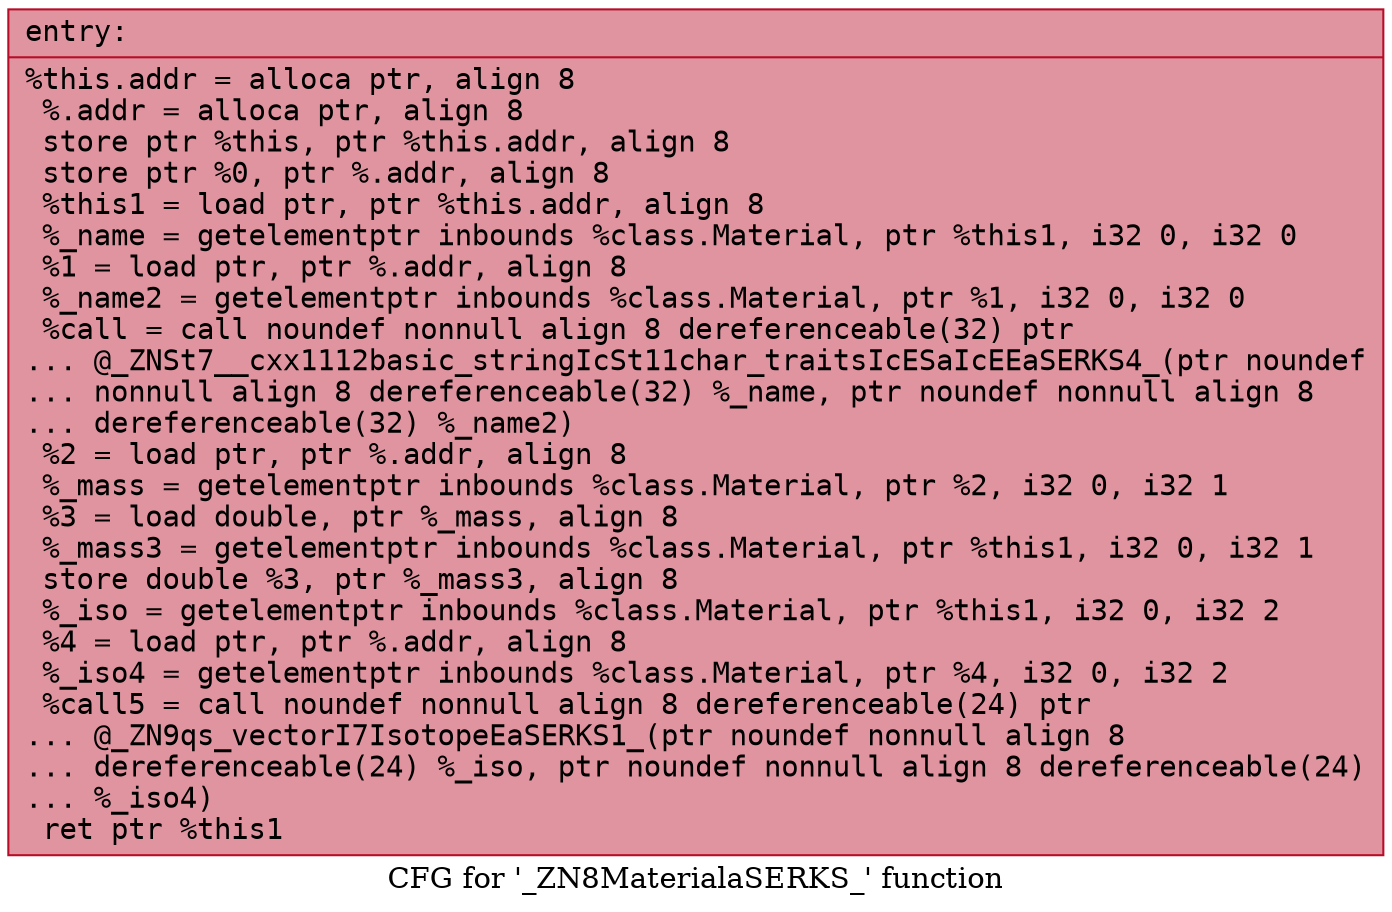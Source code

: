 digraph "CFG for '_ZN8MaterialaSERKS_' function" {
	label="CFG for '_ZN8MaterialaSERKS_' function";

	Node0x55dab4771010 [shape=record,color="#b70d28ff", style=filled, fillcolor="#b70d2870" fontname="Courier",label="{entry:\l|  %this.addr = alloca ptr, align 8\l  %.addr = alloca ptr, align 8\l  store ptr %this, ptr %this.addr, align 8\l  store ptr %0, ptr %.addr, align 8\l  %this1 = load ptr, ptr %this.addr, align 8\l  %_name = getelementptr inbounds %class.Material, ptr %this1, i32 0, i32 0\l  %1 = load ptr, ptr %.addr, align 8\l  %_name2 = getelementptr inbounds %class.Material, ptr %1, i32 0, i32 0\l  %call = call noundef nonnull align 8 dereferenceable(32) ptr\l... @_ZNSt7__cxx1112basic_stringIcSt11char_traitsIcESaIcEEaSERKS4_(ptr noundef\l... nonnull align 8 dereferenceable(32) %_name, ptr noundef nonnull align 8\l... dereferenceable(32) %_name2)\l  %2 = load ptr, ptr %.addr, align 8\l  %_mass = getelementptr inbounds %class.Material, ptr %2, i32 0, i32 1\l  %3 = load double, ptr %_mass, align 8\l  %_mass3 = getelementptr inbounds %class.Material, ptr %this1, i32 0, i32 1\l  store double %3, ptr %_mass3, align 8\l  %_iso = getelementptr inbounds %class.Material, ptr %this1, i32 0, i32 2\l  %4 = load ptr, ptr %.addr, align 8\l  %_iso4 = getelementptr inbounds %class.Material, ptr %4, i32 0, i32 2\l  %call5 = call noundef nonnull align 8 dereferenceable(24) ptr\l... @_ZN9qs_vectorI7IsotopeEaSERKS1_(ptr noundef nonnull align 8\l... dereferenceable(24) %_iso, ptr noundef nonnull align 8 dereferenceable(24)\l... %_iso4)\l  ret ptr %this1\l}"];
}

